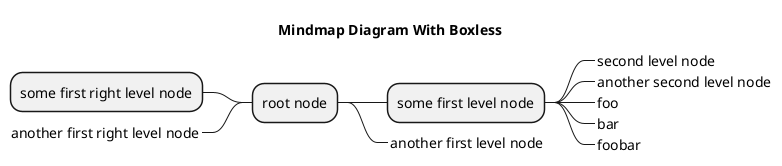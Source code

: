 @startmindmap


!if %variable_exists("$THEME")
title Mindmap Diagram With Boxless - $THEME theme
!else
title Mindmap Diagram With Boxless
!endif


+ root node
++ some first level node
+++_ second level node
+++_ another second level node
+++_ foo
+++_ bar
+++_ foobar
++_ another first level node
-- some first right level node
--_ another first right level node
@endmindmap
